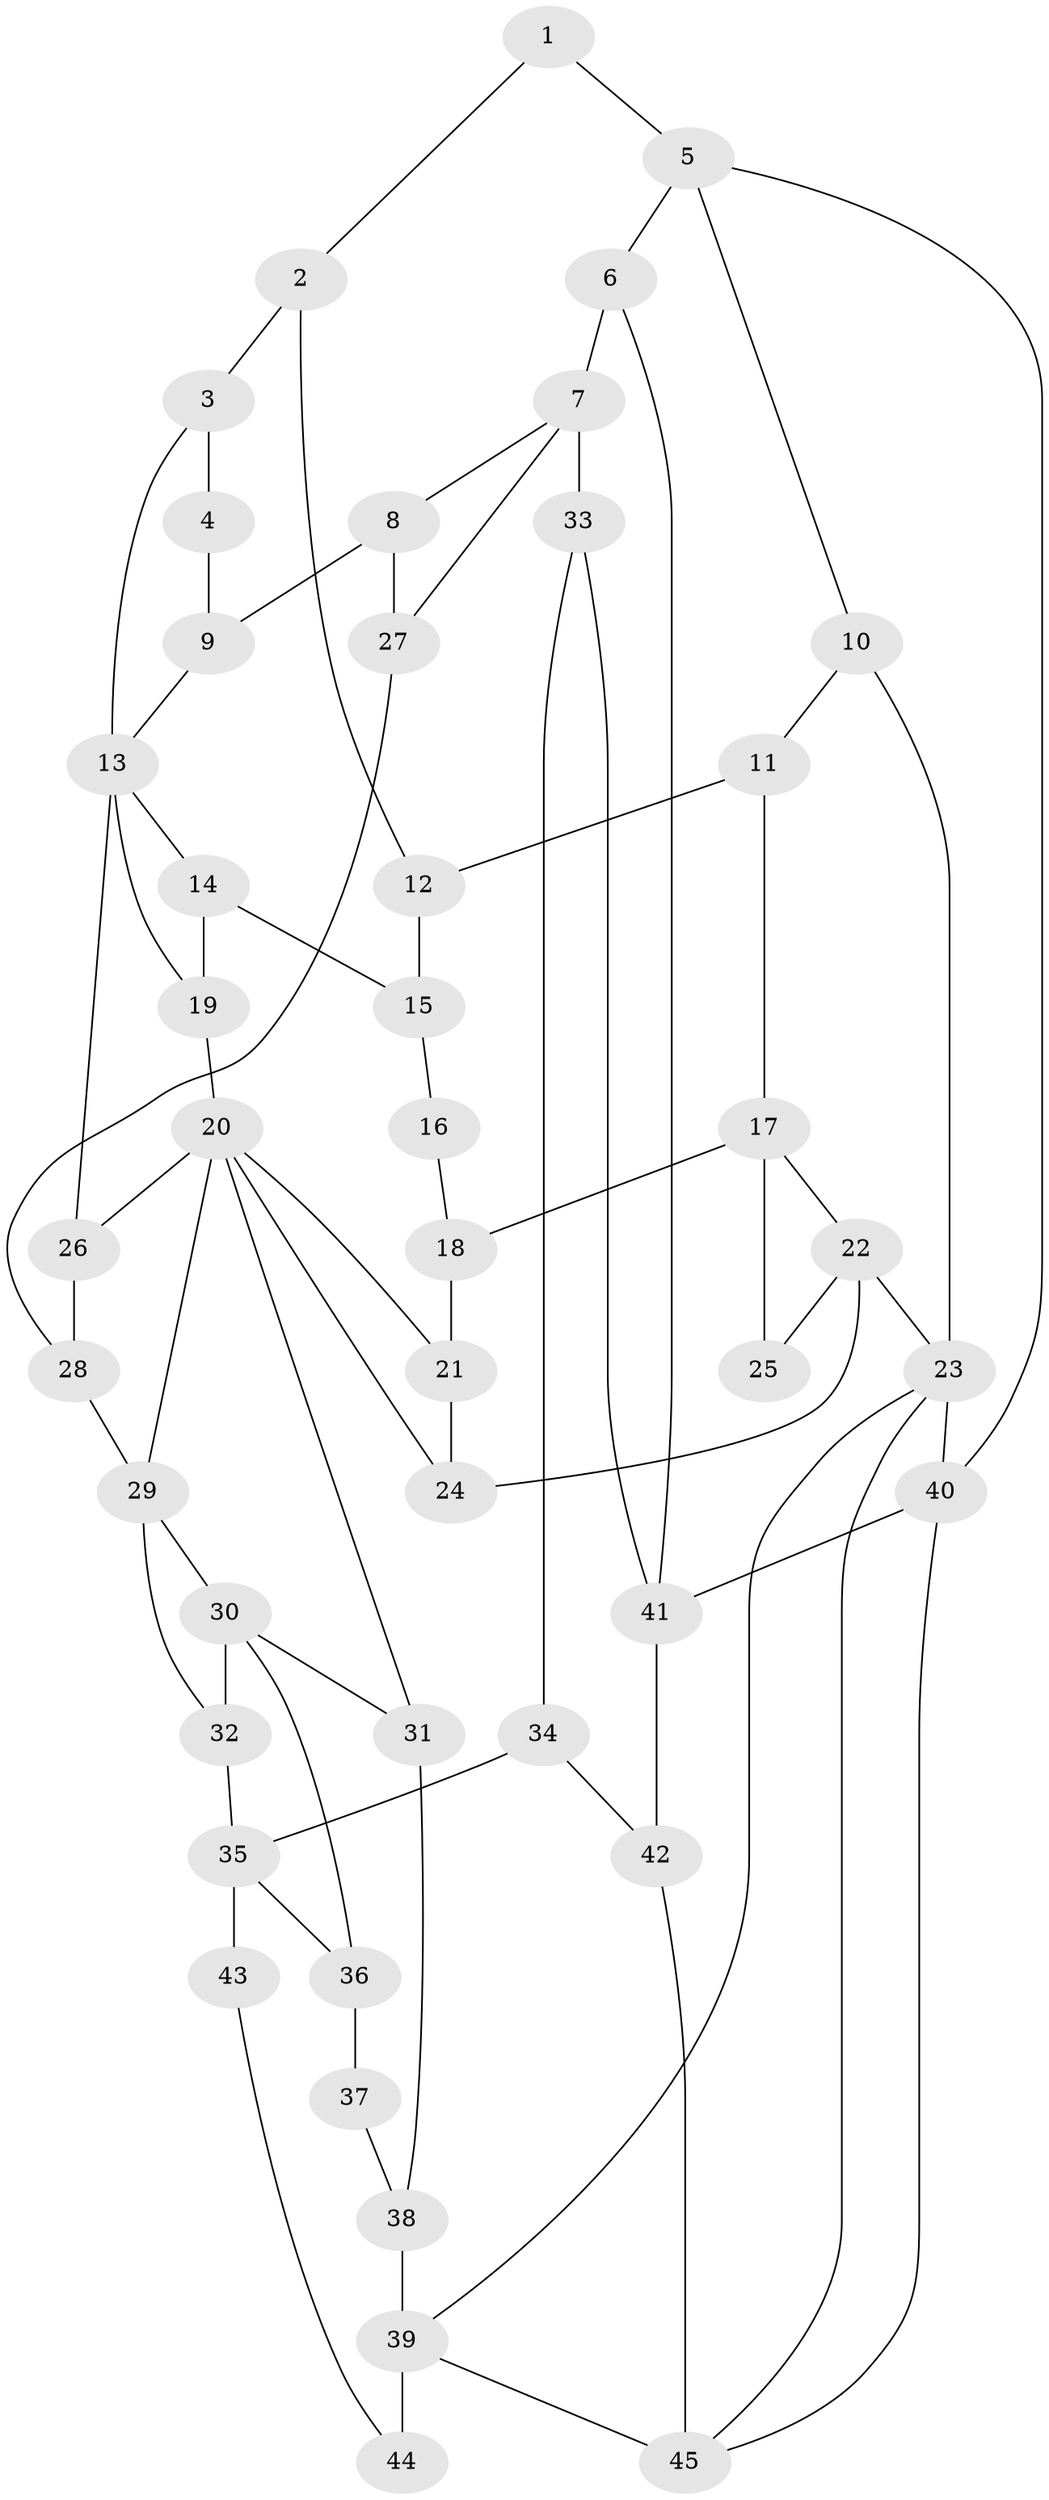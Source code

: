 // original degree distribution, {3: 0.044444444444444446, 4: 0.17777777777777778, 5: 0.5777777777777777, 6: 0.2}
// Generated by graph-tools (version 1.1) at 2025/38/03/09/25 02:38:32]
// undirected, 45 vertices, 73 edges
graph export_dot {
graph [start="1"]
  node [color=gray90,style=filled];
  1;
  2;
  3;
  4;
  5;
  6;
  7;
  8;
  9;
  10;
  11;
  12;
  13;
  14;
  15;
  16;
  17;
  18;
  19;
  20;
  21;
  22;
  23;
  24;
  25;
  26;
  27;
  28;
  29;
  30;
  31;
  32;
  33;
  34;
  35;
  36;
  37;
  38;
  39;
  40;
  41;
  42;
  43;
  44;
  45;
  1 -- 2 [weight=1.0];
  1 -- 5 [weight=1.0];
  2 -- 3 [weight=1.0];
  2 -- 12 [weight=1.0];
  3 -- 4 [weight=1.0];
  3 -- 13 [weight=1.0];
  4 -- 9 [weight=1.0];
  5 -- 6 [weight=1.0];
  5 -- 10 [weight=1.0];
  5 -- 40 [weight=1.0];
  6 -- 7 [weight=2.0];
  6 -- 41 [weight=1.0];
  7 -- 8 [weight=1.0];
  7 -- 27 [weight=1.0];
  7 -- 33 [weight=2.0];
  8 -- 9 [weight=1.0];
  8 -- 27 [weight=1.0];
  9 -- 13 [weight=1.0];
  10 -- 11 [weight=1.0];
  10 -- 23 [weight=2.0];
  11 -- 12 [weight=1.0];
  11 -- 17 [weight=1.0];
  12 -- 15 [weight=1.0];
  13 -- 14 [weight=1.0];
  13 -- 19 [weight=1.0];
  13 -- 26 [weight=2.0];
  14 -- 15 [weight=1.0];
  14 -- 19 [weight=1.0];
  15 -- 16 [weight=1.0];
  16 -- 18 [weight=1.0];
  17 -- 18 [weight=1.0];
  17 -- 22 [weight=1.0];
  17 -- 25 [weight=2.0];
  18 -- 21 [weight=1.0];
  19 -- 20 [weight=1.0];
  20 -- 21 [weight=1.0];
  20 -- 24 [weight=1.0];
  20 -- 26 [weight=1.0];
  20 -- 29 [weight=1.0];
  20 -- 31 [weight=1.0];
  21 -- 24 [weight=1.0];
  22 -- 23 [weight=2.0];
  22 -- 24 [weight=2.0];
  22 -- 25 [weight=1.0];
  23 -- 39 [weight=1.0];
  23 -- 40 [weight=1.0];
  23 -- 45 [weight=1.0];
  26 -- 28 [weight=1.0];
  27 -- 28 [weight=1.0];
  28 -- 29 [weight=1.0];
  29 -- 30 [weight=1.0];
  29 -- 32 [weight=1.0];
  30 -- 31 [weight=1.0];
  30 -- 32 [weight=1.0];
  30 -- 36 [weight=1.0];
  31 -- 38 [weight=1.0];
  32 -- 35 [weight=1.0];
  33 -- 34 [weight=1.0];
  33 -- 41 [weight=1.0];
  34 -- 35 [weight=2.0];
  34 -- 42 [weight=2.0];
  35 -- 36 [weight=1.0];
  35 -- 43 [weight=2.0];
  36 -- 37 [weight=1.0];
  37 -- 38 [weight=2.0];
  38 -- 39 [weight=2.0];
  39 -- 44 [weight=2.0];
  39 -- 45 [weight=1.0];
  40 -- 41 [weight=1.0];
  40 -- 45 [weight=1.0];
  41 -- 42 [weight=2.0];
  42 -- 45 [weight=2.0];
  43 -- 44 [weight=1.0];
}
